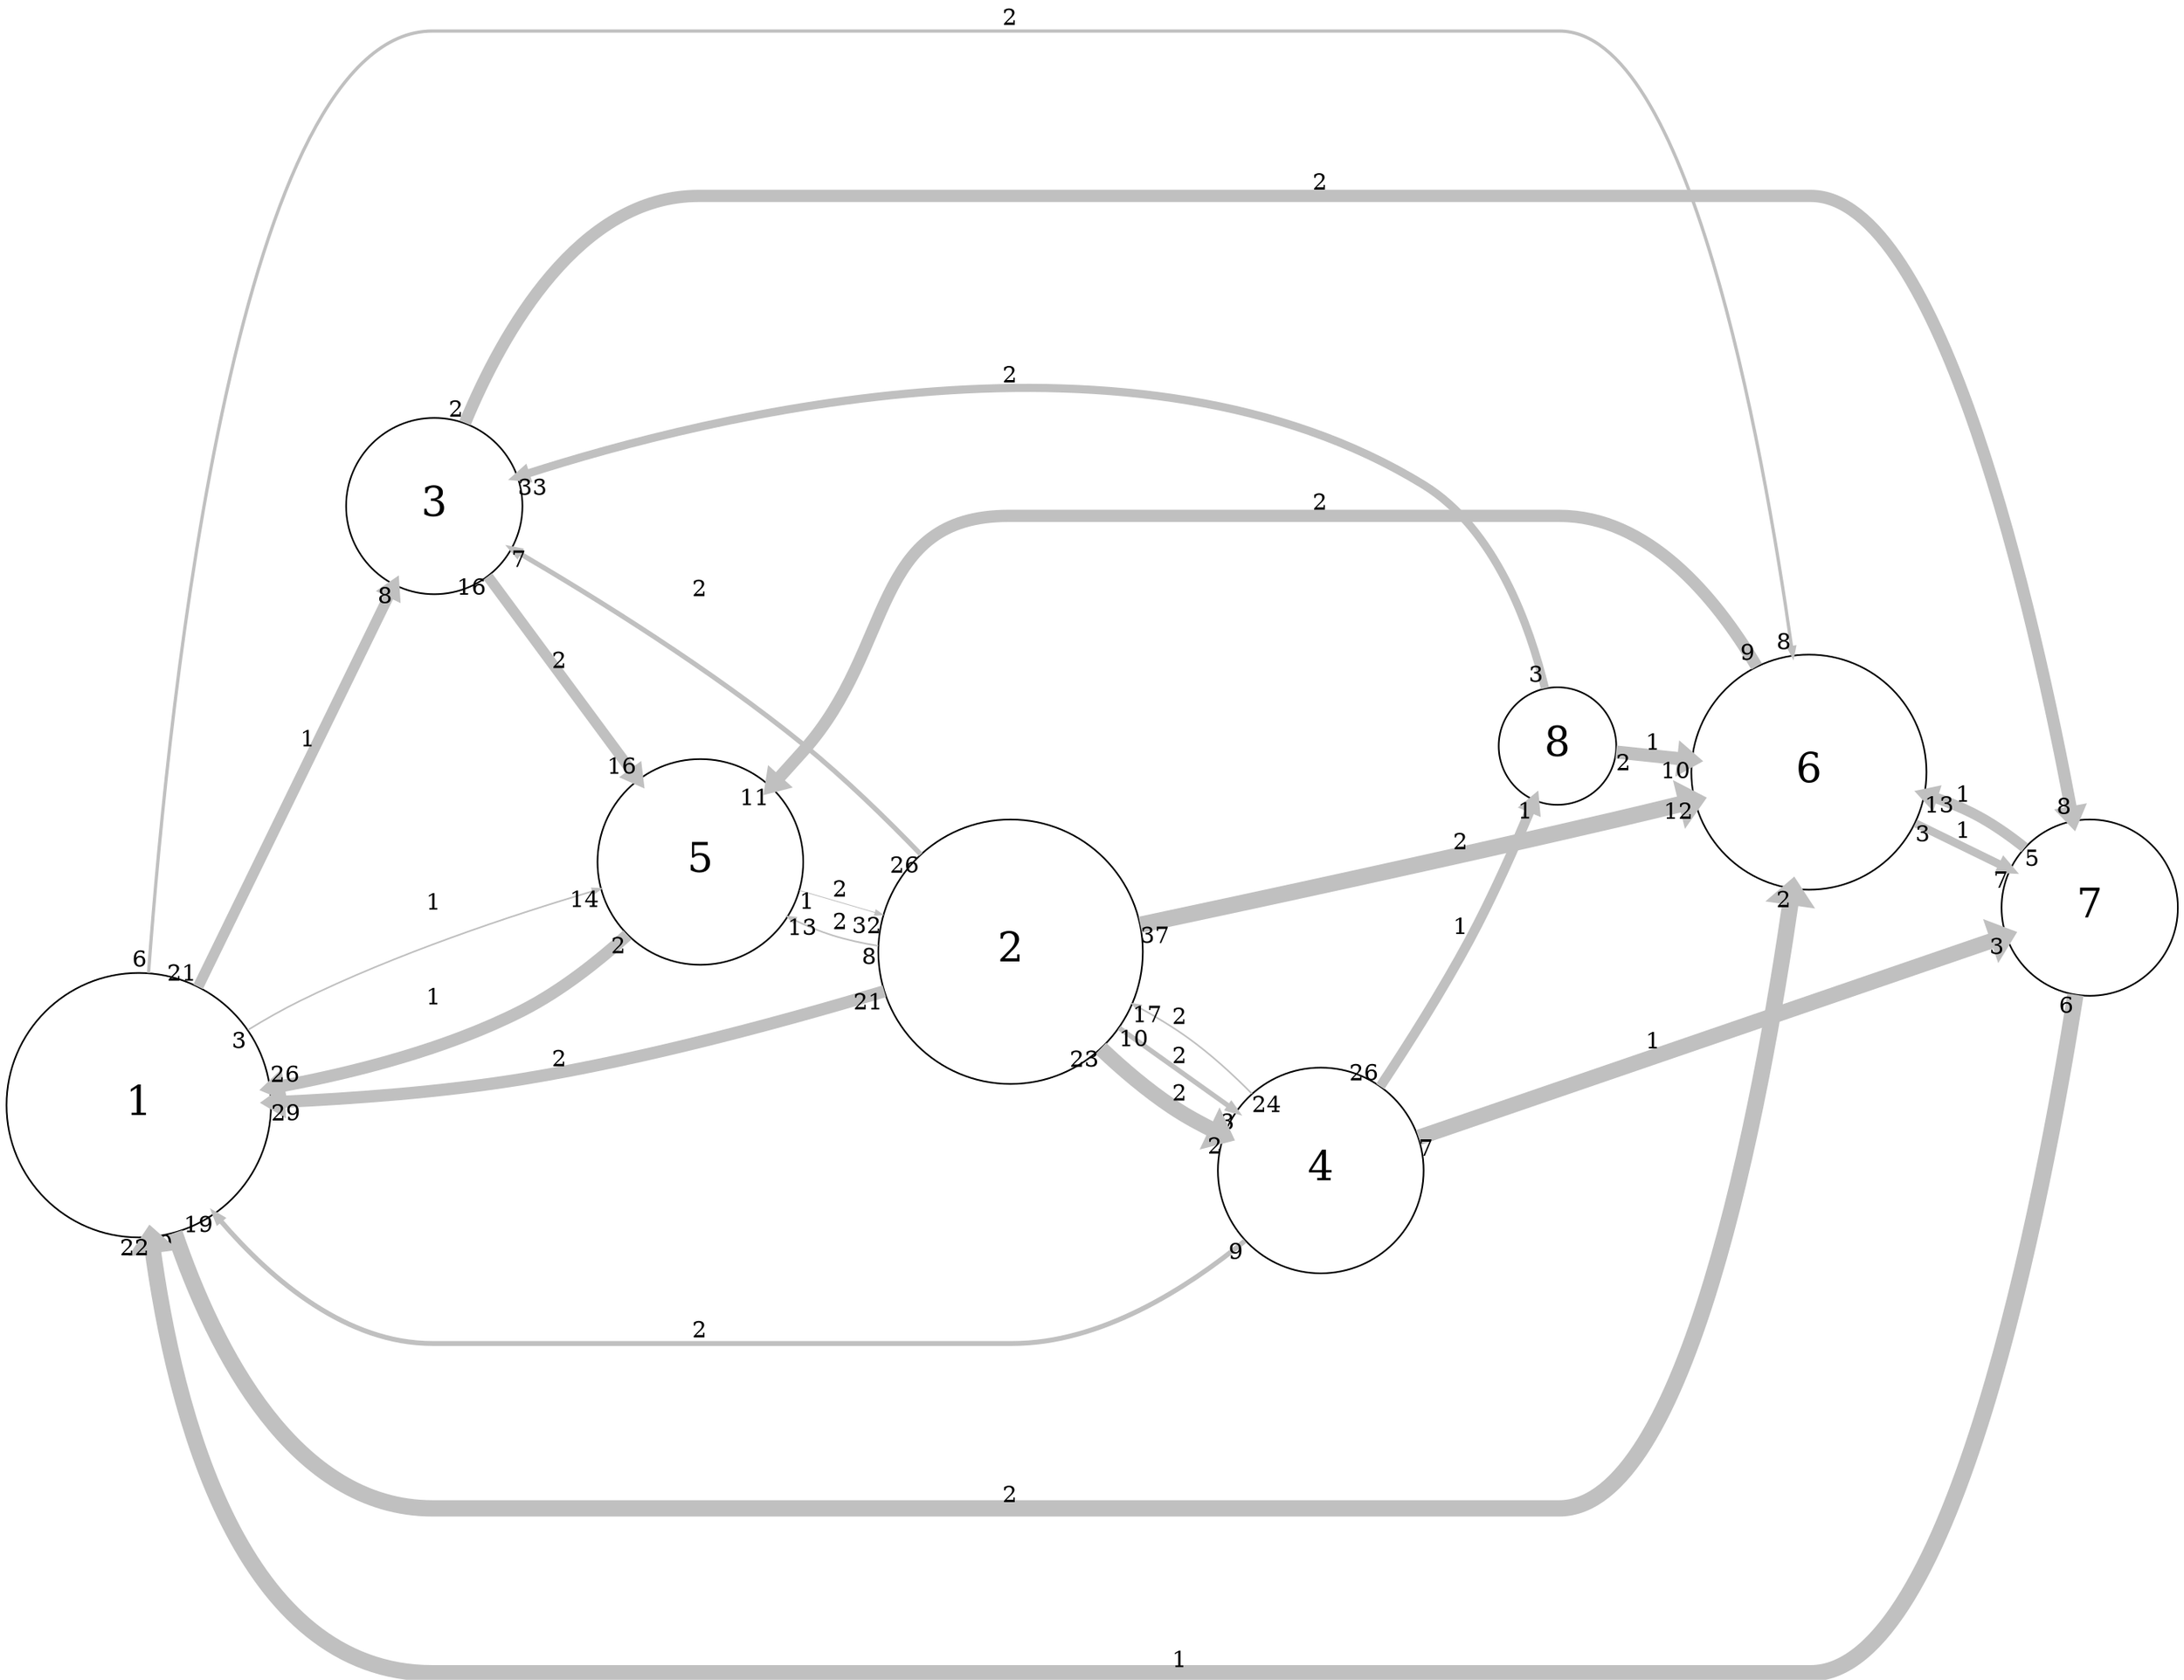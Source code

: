 digraph "" {
	graph [bb="0,0,1307.2,1018.5",
		overlap=false,
		rankdir=LR,
		ratio=0.5,
		scale=1,
		splines=spline
	];
	node [fontsize=25,
		label="\N",
		shape=circle
	];
	edge [arrowsize=0.5,
		splines=true
	];
	0	[height=2.25,
		label=1,
		pos="81.25,346",
		width=2.25];
	2	[height=1.5,
		label=3,
		pos="258.25,707",
		width=1.5];
	0 -> 2	[key=0,
		capacity=1,
		color=grey,
		from_pd=20,
		head_lp="230.34,650.2",
		headlabel=8,
		label=1,
		lp="183.25,566.25",
		penwidth=6.5,
		pos="e,233.71,658.45 117.45,418.62 150.21,486.2 198.42,585.65 228.81,648.33",
		pt=8,
		tail_lp="124.2,426.87",
		taillabel=21,
		to_pd=7];
	4	[height=1.75,
		label=5,
		pos="418.25,493",
		width=1.75];
	0 -> 4	[key=0,
		capacity=1,
		color=grey,
		from_pd=2,
		head_lp="350.34,484.66",
		headlabel=14,
		label=1,
		lp="258.25,469.25",
		penwidth=1.0,
		pos="e,357.09,476.41 148.19,392.3 158.56,398.67 169.33,404.8 179.88,410 235.44,437.42 302.36,459.94 350.96,474.58",
		pt=19,
		tail_lp="144.82,400.55",
		taillabel=3,
		to_pd=13];
	5	[height=2,
		label=6,
		pos="1084.2,552",
		width=2];
	0 -> 5	[key=0,
		capacity=2,
		color=grey,
		from_pd=5,
		head_lp="1071.2,632.05",
		headlabel=8,
		label=2,
		lp="605.25,1010.2",
		penwidth=2.0,
		pos="e,1074.6,623.8 86.833,427.1 98.971,602.61 139.53,1002 257.25,1002 257.25,1002 257.25,1002 934.25,1002 1011.4,1002 1055.5,760.56 \
1073.5,631.38",
		pt=17,
		tail_lp="83.458,435.35",
		taillabel=6,
		to_pd=7];
	0 -> 5	[key=1,
		capacity=2,
		color=grey,
		from_pd=19,
		head_lp="1071.4,471.97",
		headlabel=2,
		label=2,
		lp="605.25,107.25",
		penwidth=10.0,
		pos="e,1074.7,480.22 102.26,267.51 125.97,195.18 173.29,99 257.25,99 257.25,99 257.25,99 934.25,99 1011,99 1054.8,336.89 1073,467.89",
		pt=1,
		tail_lp="109.01,259.26",
		taillabel=20,
		to_pd=1];
	2 -> 4	[key=0,
		capacity=2,
		color=grey,
		from_pd=15,
		head_lp="373.3,551.63",
		headlabel=16,
		label=2,
		lp="334.25,614.25",
		penwidth=6.5,
		pos="e,380.05,543.38 291.22,663.69 314.81,631.74 347.2,587.88 373.24,552.61",
		pt=8,
		tail_lp="284.47,655.44",
		taillabel=16,
		to_pd=15];
	6	[height=1.5,
		label=7,
		pos="1253.2,465",
		width=1.5];
	2 -> 6	[key=0,
		capacity=2,
		color=grey,
		from_pd=1,
		head_lp="1246.8,526.83",
		headlabel=8,
		label=2,
		lp="792.25,910.25",
		penwidth=7.5,
		pos="e,1243.4,518.58 275.78,758.49 297.94,816.26 343.29,902 417.25,902 417.25,902 417.25,902 1085.2,902 1163.9,902 1219.2,651.69 1241.4,\
529.95",
		pt=6,
		tail_lp="272.41,766.74",
		taillabel=2,
		to_pd=7];
	4 -> 0	[key=0,
		capacity=1,
		color=grey,
		from_pd=1,
		head_lp="168.65,364.36",
		headlabel=26,
		label=1,
		lp="258.25,411.25",
		penwidth=7.5,
		pos="e,161.9,356.11 373.94,447.54 356.2,431.22 334.6,414.03 312.25,402.5 269.23,380.31 217.13,366.58 173.41,358.23",
		pt=6,
		tail_lp="370.56,439.29",
		taillabel=2,
		to_pd=25];
	1	[height=2.25,
		label=2,
		pos="605.25,439",
		width=2.25];
	4 -> 1	[key=0,
		capacity=2,
		color=grey,
		from_pd=0,
		head_lp="527.39,486.62",
		headlabel=32,
		label=2,
		lp="503.25,497.25",
		penwidth=0.5,
		pos="e,534.14,478.37 481.33,492.58 489.91,491.62 498.55,490.16 506.62,488 514.07,486.01 521.61,483.42 529.02,480.47",
		pt=20,
		tail_lp="484.7,484.33",
		taillabel=1,
		to_pd=31];
	5 -> 4	[key=0,
		capacity=2,
		color=grey,
		from_pd=8,
		head_lp="468.22,530.66",
		headlabel=11,
		label=2,
		lp="792.25,713.25",
		penwidth=7.5,
		pos="e,461.47,538.91 1052,616.44 1026.7,658.26 986.71,705 934.25,705 604.25,705 604.25,705 604.25,705 520.08,705 536.95,624.11 481.25,\
561 477.38,556.62 473.36,552.1 469.3,547.58",
		pt=6,
		tail_lp="1048.6,624.69",
		taillabel=9,
		to_pd=10];
	5 -> 6	[key=0,
		capacity=1,
		color=grey,
		from_pd=2,
		head_lp="1201.5,481.41",
		headlabel=7,
		label=1,
		lp="1178.2,511.25",
		penwidth=5.0,
		pos="e,1204.9,489.66 1148.4,519.11 1163.8,511.1 1180.1,502.57 1195.2,494.72",
		pt=11,
		tail_lp="1151.8,527.36",
		taillabel=3,
		to_pd=6];
	1 -> 0	[key=0,
		capacity=2,
		color=grey,
		from_pd=20,
		head_lp="169.27,339.13",
		headlabel=29,
		label=2,
		lp="334.25,374.25",
		penwidth=7.5,
		pos="e,162.52,347.38 527.69,414.13 469.3,396.25 386.55,373.22 312.25,361 267.14,353.58 216.48,349.79 174.21,347.88",
		pt=6,
		tail_lp="520.94,422.38",
		taillabel=21,
		to_pd=28];
	1 -> 2	[key=0,
		capacity=2,
		color=grey,
		from_pd=25,
		head_lp="309.35,689.57",
		headlabel=7,
		label=2,
		lp="418.25,658.25",
		penwidth=3.0,
		pos="e,305.98,681.32 550.83,499.24 530.11,521.08 505.55,545.22 481.25,565 427.86,608.46 360.54,649.89 314.11,676.66",
		pt=15,
		tail_lp="544.08,507.49",
		taillabel=26,
		to_pd=6];
	1 -> 4	[key=0,
		capacity=2,
		color=grey,
		from_pd=7,
		head_lp="485.81,467.29",
		headlabel=13,
		label=2,
		lp="503.25,477.25",
		penwidth=1.0,
		pos="e,479.06,475.54 527.09,461.52 513.17,465.58 498.78,469.78 485.23,473.74",
		pt=19,
		tail_lp="523.71,453.27",
		taillabel=8,
		to_pd=12];
	1 -> 5	[key=0,
		capacity=2,
		color=grey,
		from_pd=36,
		head_lp="1007.6,541.72",
		headlabel=12,
		label=2,
		lp="876.25,508.25",
		penwidth=10.0,
		pos="e,1014.3,533.47 684.67,456.16 758.31,472.45 871.47,497.96 969.25,522 979.98,524.64 991.25,527.5 1002.4,530.37",
		pt=1,
		tail_lp="691.42,464.41",
		taillabel=37,
		to_pd=11];
	3	[height=1.75,
		label=4,
		pos="792.25,316",
		width=1.75];
	1 -> 3	[key=0,
		capacity=2,
		color=grey,
		from_pd=9,
		head_lp="735.84,342.35",
		headlabel=3,
		label=2,
		lp="707.25,382.25",
		penwidth=3.0,
		pos="e,739.22,350.6 673.3,394.42 692.3,381.79 712.86,368.12 731.4,355.79",
		pt=15,
		tail_lp="680.05,402.67",
		taillabel=10,
		to_pd=2];
	1 -> 3	[key=1,
		capacity=2,
		color=grey,
		from_pd=22,
		head_lp="728.65,344.26",
		headlabel=2,
		label=2,
		lp="707.25,359.25",
		penwidth=9.5,
		pos="e,732.02,336.01 662.85,381.5 675.66,370.3 689.69,359.32 703.88,350.5 709.33,347.11 715.17,343.95 721.16,341.02",
		pt=2,
		tail_lp="656.1,373.25",
		taillabel=23,
		to_pd=1];
	3 -> 0	[key=0,
		capacity=2,
		color=grey,
		from_pd=8,
		head_lp="133.43,270.27",
		headlabel=19,
		label=2,
		lp="418.25,207.25",
		penwidth=3.0,
		pos="e,126.68,278.52 748.86,269.76 714.1,237.05 661.73,199 606.25,199 257.25,199 257.25,199 257.25,199 207.03,199 163.7,234.93 132.71,\
271.26",
		pt=15,
		tail_lp="745.49,261.51",
		taillabel=9,
		to_pd=18];
	3 -> 1	[key=0,
		capacity=2,
		color=grey,
		from_pd=23,
		head_lp="688.29,418.72",
		headlabel=17,
		label=2,
		lp="707.25,406.25",
		penwidth=1.0,
		pos="e,681.54,410.47 748.98,362.44 737.28,373.68 724.08,385.03 710.62,394 703.29,398.89 695.33,403.45 687.2,407.63",
		pt=19,
		tail_lp="742.23,370.69",
		taillabel=24,
		to_pd=16];
	3 -> 6	[key=0,
		capacity=1,
		color=grey,
		from_pd=6,
		head_lp="1198.1,440.28",
		headlabel=3,
		label=1,
		lp="991.25,389.25",
		penwidth=9.5,
		pos="e,1201.5,448.53 852.32,335.17 939.24,363.39 1100.9,415.87 1189.7,444.71",
		pt=2,
		tail_lp="855.69,343.42",
		taillabel=7,
		to_pd=2];
	7	[height=1,
		label=8,
		pos="933.25,567",
		width=1];
	3 -> 7	[key=0,
		capacity=1,
		color=grey,
		from_pd=25,
		head_lp="913.24,526.79",
		headlabel=1,
		label=1,
		lp="876.25,471.25",
		penwidth=6.0,
		pos="e,916.61,535.04 825.82,369.85 842.34,397.6 862.48,432.12 879.62,463.5 890.55,483.5 902.09,506.02 911.57,524.94",
		pt=9,
		tail_lp="819.07,378.1",
		taillabel=26,
		to_pd=0];
	6 -> 0	[key=0,
		capacity=1,
		color=grey,
		from_pd=5,
		head_lp="81.485,256.63",
		headlabel=22,
		label=1,
		lp="707.25,8.25",
		penwidth=10.0,
		pos="e,88.235,264.88 1244.6,411.2 1225.6,288.8 1171.8,0 1085.2,0 257.25,0 257.25,0 257.25,0 143.73,0 103.83,150.16 89.818,252.63",
		pt=1,
		tail_lp="1241.2,402.95",
		taillabel=6,
		to_pd=21];
	6 -> 5	[key=0,
		capacity=1,
		color=grey,
		from_pd=4,
		head_lp="1161.6,527.31",
		headlabel=13,
		label=1,
		lp="1178.2,534.25",
		penwidth=6.5,
		pos="e,1154.8,535.56 1213.6,502.1 1203.8,510.18 1192.8,518.07 1181.6,524 1176.5,526.72 1171.1,529.21 1165.6,531.47",
		pt=8,
		tail_lp="1210.3,510.35",
		taillabel=5,
		to_pd=12];
	7 -> 2	[key=0,
		capacity=2,
		color=grey,
		from_pd=2,
		head_lp="315.93,717.57",
		headlabel=33,
		label=2,
		lp="605.25,791.25",
		penwidth=5.0,
		pos="e,309.18,725.82 926.23,602.8 917.72,640.84 898.13,699.12 855.25,726 686.19,831.97 433.87,767.61 319.49,729.32",
		pt=11,
		tail_lp="922.86,611.05",
		taillabel=3,
		to_pd=32];
	7 -> 5	[key=0,
		capacity=1,
		color=grey,
		from_pd=1,
		head_lp="1005.4,567.4",
		headlabel=10,
		label=1,
		lp="991.25,569.25",
		penwidth=8.0,
		pos="e,1012.2,559.15 969.56,563.45 978.98,562.5 989.56,561.43 1000.4,560.34",
		pt=5,
		tail_lp="972.94,555.2",
		taillabel=2,
		to_pd=9];
}
